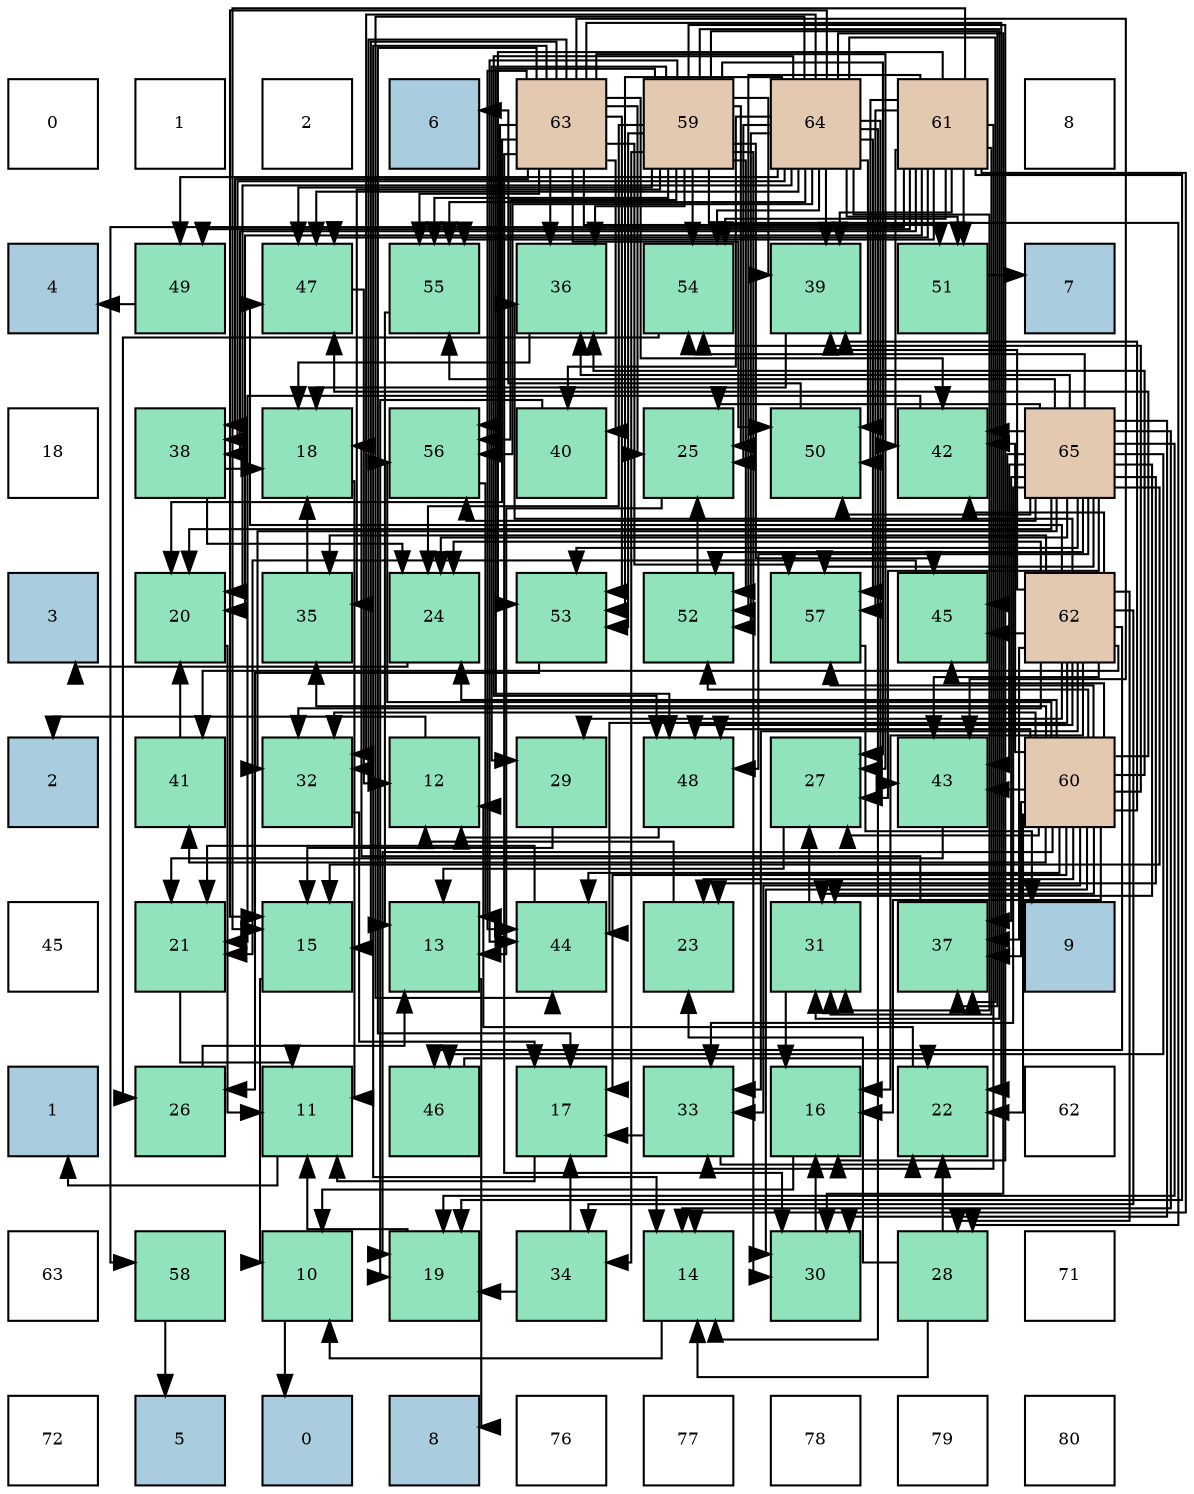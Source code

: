 digraph layout{
 rankdir=TB;
 splines=ortho;
 node [style=filled shape=square fixedsize=true width=0.6];
0[label="0", fontsize=8, fillcolor="#ffffff"];
1[label="1", fontsize=8, fillcolor="#ffffff"];
2[label="2", fontsize=8, fillcolor="#ffffff"];
3[label="6", fontsize=8, fillcolor="#a9ccde"];
4[label="63", fontsize=8, fillcolor="#e3c9af"];
5[label="59", fontsize=8, fillcolor="#e3c9af"];
6[label="64", fontsize=8, fillcolor="#e3c9af"];
7[label="61", fontsize=8, fillcolor="#e3c9af"];
8[label="8", fontsize=8, fillcolor="#ffffff"];
9[label="4", fontsize=8, fillcolor="#a9ccde"];
10[label="49", fontsize=8, fillcolor="#91e3bb"];
11[label="47", fontsize=8, fillcolor="#91e3bb"];
12[label="55", fontsize=8, fillcolor="#91e3bb"];
13[label="36", fontsize=8, fillcolor="#91e3bb"];
14[label="54", fontsize=8, fillcolor="#91e3bb"];
15[label="39", fontsize=8, fillcolor="#91e3bb"];
16[label="51", fontsize=8, fillcolor="#91e3bb"];
17[label="7", fontsize=8, fillcolor="#a9ccde"];
18[label="18", fontsize=8, fillcolor="#ffffff"];
19[label="38", fontsize=8, fillcolor="#91e3bb"];
20[label="18", fontsize=8, fillcolor="#91e3bb"];
21[label="56", fontsize=8, fillcolor="#91e3bb"];
22[label="40", fontsize=8, fillcolor="#91e3bb"];
23[label="25", fontsize=8, fillcolor="#91e3bb"];
24[label="50", fontsize=8, fillcolor="#91e3bb"];
25[label="42", fontsize=8, fillcolor="#91e3bb"];
26[label="65", fontsize=8, fillcolor="#e3c9af"];
27[label="3", fontsize=8, fillcolor="#a9ccde"];
28[label="20", fontsize=8, fillcolor="#91e3bb"];
29[label="35", fontsize=8, fillcolor="#91e3bb"];
30[label="24", fontsize=8, fillcolor="#91e3bb"];
31[label="53", fontsize=8, fillcolor="#91e3bb"];
32[label="52", fontsize=8, fillcolor="#91e3bb"];
33[label="57", fontsize=8, fillcolor="#91e3bb"];
34[label="45", fontsize=8, fillcolor="#91e3bb"];
35[label="62", fontsize=8, fillcolor="#e3c9af"];
36[label="2", fontsize=8, fillcolor="#a9ccde"];
37[label="41", fontsize=8, fillcolor="#91e3bb"];
38[label="32", fontsize=8, fillcolor="#91e3bb"];
39[label="12", fontsize=8, fillcolor="#91e3bb"];
40[label="29", fontsize=8, fillcolor="#91e3bb"];
41[label="48", fontsize=8, fillcolor="#91e3bb"];
42[label="27", fontsize=8, fillcolor="#91e3bb"];
43[label="43", fontsize=8, fillcolor="#91e3bb"];
44[label="60", fontsize=8, fillcolor="#e3c9af"];
45[label="45", fontsize=8, fillcolor="#ffffff"];
46[label="21", fontsize=8, fillcolor="#91e3bb"];
47[label="15", fontsize=8, fillcolor="#91e3bb"];
48[label="13", fontsize=8, fillcolor="#91e3bb"];
49[label="44", fontsize=8, fillcolor="#91e3bb"];
50[label="23", fontsize=8, fillcolor="#91e3bb"];
51[label="31", fontsize=8, fillcolor="#91e3bb"];
52[label="37", fontsize=8, fillcolor="#91e3bb"];
53[label="9", fontsize=8, fillcolor="#a9ccde"];
54[label="1", fontsize=8, fillcolor="#a9ccde"];
55[label="26", fontsize=8, fillcolor="#91e3bb"];
56[label="11", fontsize=8, fillcolor="#91e3bb"];
57[label="46", fontsize=8, fillcolor="#91e3bb"];
58[label="17", fontsize=8, fillcolor="#91e3bb"];
59[label="33", fontsize=8, fillcolor="#91e3bb"];
60[label="16", fontsize=8, fillcolor="#91e3bb"];
61[label="22", fontsize=8, fillcolor="#91e3bb"];
62[label="62", fontsize=8, fillcolor="#ffffff"];
63[label="63", fontsize=8, fillcolor="#ffffff"];
64[label="58", fontsize=8, fillcolor="#91e3bb"];
65[label="10", fontsize=8, fillcolor="#91e3bb"];
66[label="19", fontsize=8, fillcolor="#91e3bb"];
67[label="34", fontsize=8, fillcolor="#91e3bb"];
68[label="14", fontsize=8, fillcolor="#91e3bb"];
69[label="30", fontsize=8, fillcolor="#91e3bb"];
70[label="28", fontsize=8, fillcolor="#91e3bb"];
71[label="71", fontsize=8, fillcolor="#ffffff"];
72[label="72", fontsize=8, fillcolor="#ffffff"];
73[label="5", fontsize=8, fillcolor="#a9ccde"];
74[label="0", fontsize=8, fillcolor="#a9ccde"];
75[label="8", fontsize=8, fillcolor="#a9ccde"];
76[label="76", fontsize=8, fillcolor="#ffffff"];
77[label="77", fontsize=8, fillcolor="#ffffff"];
78[label="78", fontsize=8, fillcolor="#ffffff"];
79[label="79", fontsize=8, fillcolor="#ffffff"];
80[label="80", fontsize=8, fillcolor="#ffffff"];
edge [constraint=false, style=vis];65 -> 74;
56 -> 54;
39 -> 36;
48 -> 75;
68 -> 65;
47 -> 65;
60 -> 65;
58 -> 56;
20 -> 56;
66 -> 56;
28 -> 56;
46 -> 56;
61 -> 39;
50 -> 39;
30 -> 27;
23 -> 48;
55 -> 48;
42 -> 48;
70 -> 68;
70 -> 61;
70 -> 50;
40 -> 47;
69 -> 60;
51 -> 60;
51 -> 42;
38 -> 58;
59 -> 58;
59 -> 61;
67 -> 58;
67 -> 66;
29 -> 20;
13 -> 20;
52 -> 20;
19 -> 20;
19 -> 30;
15 -> 20;
22 -> 66;
37 -> 28;
25 -> 46;
43 -> 46;
49 -> 46;
34 -> 46;
57 -> 61;
11 -> 39;
41 -> 39;
10 -> 9;
24 -> 3;
16 -> 17;
32 -> 23;
31 -> 55;
14 -> 55;
12 -> 48;
21 -> 48;
33 -> 53;
64 -> 73;
5 -> 60;
5 -> 30;
5 -> 23;
5 -> 42;
5 -> 70;
5 -> 40;
5 -> 69;
5 -> 51;
5 -> 67;
5 -> 29;
5 -> 13;
5 -> 52;
5 -> 15;
5 -> 49;
5 -> 34;
5 -> 11;
5 -> 41;
5 -> 32;
5 -> 31;
5 -> 14;
5 -> 12;
5 -> 21;
44 -> 60;
44 -> 58;
44 -> 66;
44 -> 61;
44 -> 50;
44 -> 30;
44 -> 42;
44 -> 69;
44 -> 51;
44 -> 38;
44 -> 59;
44 -> 29;
44 -> 13;
44 -> 52;
44 -> 15;
44 -> 37;
44 -> 25;
44 -> 43;
44 -> 49;
44 -> 34;
44 -> 11;
44 -> 41;
44 -> 32;
44 -> 14;
44 -> 21;
44 -> 33;
7 -> 68;
7 -> 47;
7 -> 66;
7 -> 28;
7 -> 51;
7 -> 59;
7 -> 19;
7 -> 15;
7 -> 25;
7 -> 11;
7 -> 10;
7 -> 24;
7 -> 16;
7 -> 32;
7 -> 31;
7 -> 14;
7 -> 12;
7 -> 33;
7 -> 64;
35 -> 60;
35 -> 30;
35 -> 70;
35 -> 40;
35 -> 38;
35 -> 59;
35 -> 67;
35 -> 29;
35 -> 13;
35 -> 52;
35 -> 15;
35 -> 37;
35 -> 25;
35 -> 43;
35 -> 49;
35 -> 34;
35 -> 57;
35 -> 11;
35 -> 41;
4 -> 68;
4 -> 47;
4 -> 58;
4 -> 28;
4 -> 61;
4 -> 23;
4 -> 42;
4 -> 69;
4 -> 38;
4 -> 13;
4 -> 19;
4 -> 22;
4 -> 25;
4 -> 43;
4 -> 49;
4 -> 24;
4 -> 16;
4 -> 31;
4 -> 12;
4 -> 21;
4 -> 33;
6 -> 68;
6 -> 47;
6 -> 28;
6 -> 23;
6 -> 69;
6 -> 51;
6 -> 38;
6 -> 52;
6 -> 19;
6 -> 15;
6 -> 22;
6 -> 43;
6 -> 49;
6 -> 11;
6 -> 41;
6 -> 10;
6 -> 24;
6 -> 16;
6 -> 32;
6 -> 31;
6 -> 14;
6 -> 12;
6 -> 21;
6 -> 33;
26 -> 68;
26 -> 47;
26 -> 66;
26 -> 28;
26 -> 50;
26 -> 30;
26 -> 23;
26 -> 42;
26 -> 69;
26 -> 51;
26 -> 38;
26 -> 59;
26 -> 13;
26 -> 52;
26 -> 25;
26 -> 43;
26 -> 34;
26 -> 57;
26 -> 41;
26 -> 24;
26 -> 32;
26 -> 31;
26 -> 14;
26 -> 12;
26 -> 21;
26 -> 33;
edge [constraint=true, style=invis];
0 -> 9 -> 18 -> 27 -> 36 -> 45 -> 54 -> 63 -> 72;
1 -> 10 -> 19 -> 28 -> 37 -> 46 -> 55 -> 64 -> 73;
2 -> 11 -> 20 -> 29 -> 38 -> 47 -> 56 -> 65 -> 74;
3 -> 12 -> 21 -> 30 -> 39 -> 48 -> 57 -> 66 -> 75;
4 -> 13 -> 22 -> 31 -> 40 -> 49 -> 58 -> 67 -> 76;
5 -> 14 -> 23 -> 32 -> 41 -> 50 -> 59 -> 68 -> 77;
6 -> 15 -> 24 -> 33 -> 42 -> 51 -> 60 -> 69 -> 78;
7 -> 16 -> 25 -> 34 -> 43 -> 52 -> 61 -> 70 -> 79;
8 -> 17 -> 26 -> 35 -> 44 -> 53 -> 62 -> 71 -> 80;
rank = same {0 -> 1 -> 2 -> 3 -> 4 -> 5 -> 6 -> 7 -> 8};
rank = same {9 -> 10 -> 11 -> 12 -> 13 -> 14 -> 15 -> 16 -> 17};
rank = same {18 -> 19 -> 20 -> 21 -> 22 -> 23 -> 24 -> 25 -> 26};
rank = same {27 -> 28 -> 29 -> 30 -> 31 -> 32 -> 33 -> 34 -> 35};
rank = same {36 -> 37 -> 38 -> 39 -> 40 -> 41 -> 42 -> 43 -> 44};
rank = same {45 -> 46 -> 47 -> 48 -> 49 -> 50 -> 51 -> 52 -> 53};
rank = same {54 -> 55 -> 56 -> 57 -> 58 -> 59 -> 60 -> 61 -> 62};
rank = same {63 -> 64 -> 65 -> 66 -> 67 -> 68 -> 69 -> 70 -> 71};
rank = same {72 -> 73 -> 74 -> 75 -> 76 -> 77 -> 78 -> 79 -> 80};
}